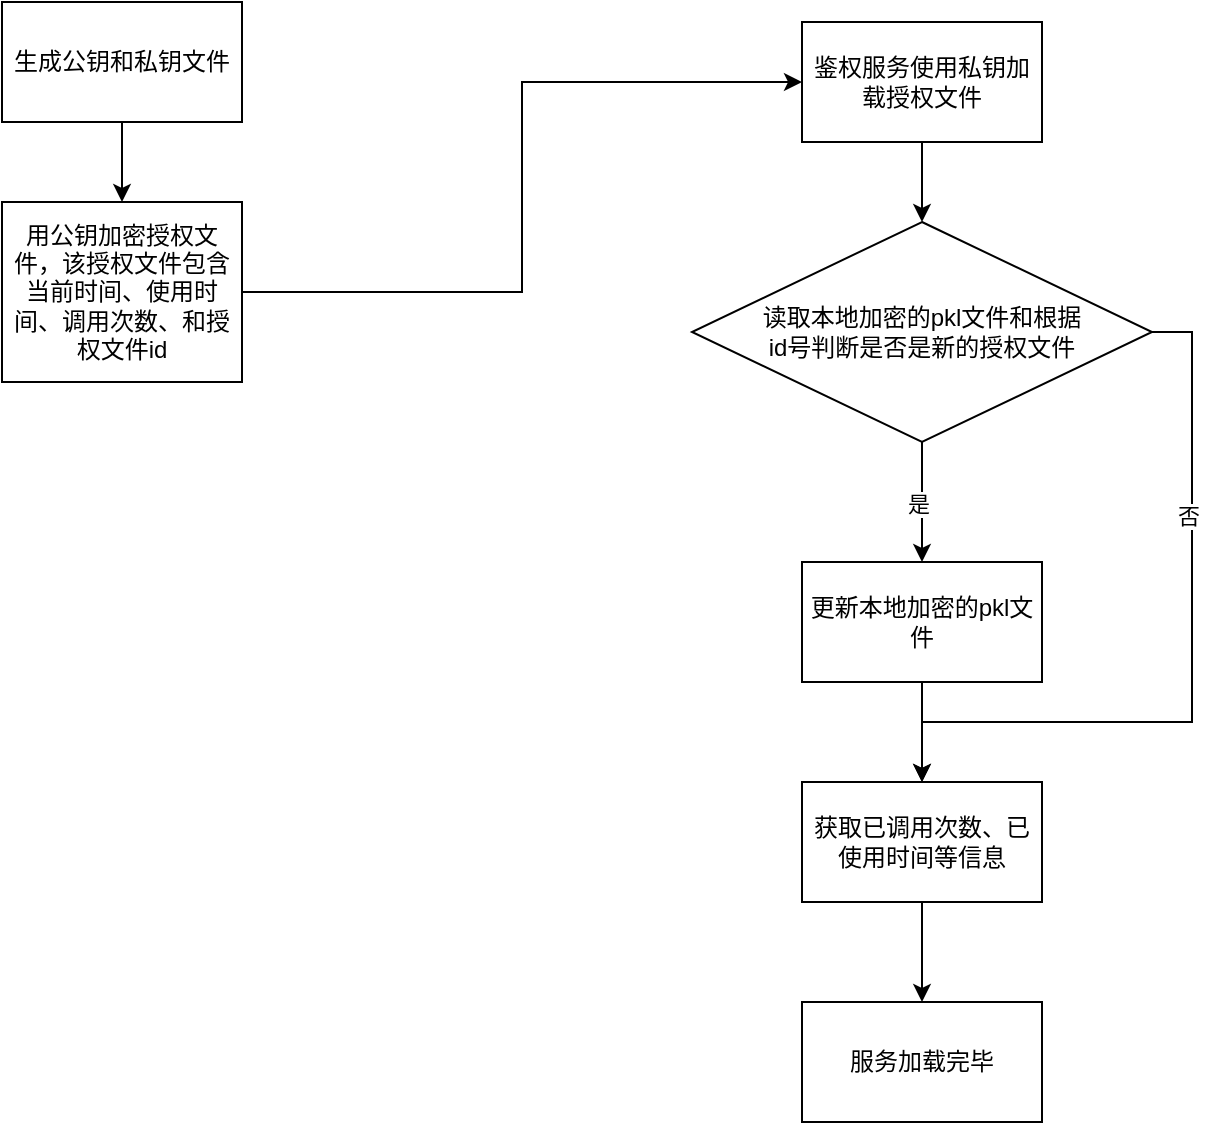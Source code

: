 <mxfile version="24.7.14">
  <diagram name="Page-1" id="jjtNCCXJwxjibi0O1gz5">
    <mxGraphModel dx="2000" dy="1163" grid="1" gridSize="10" guides="1" tooltips="1" connect="1" arrows="1" fold="1" page="1" pageScale="1" pageWidth="850" pageHeight="1100" math="0" shadow="0">
      <root>
        <mxCell id="0" />
        <mxCell id="1" parent="0" />
        <mxCell id="pU8MznzVKb6HY-WG7ddG-3" style="edgeStyle=orthogonalEdgeStyle;rounded=0;orthogonalLoop=1;jettySize=auto;html=1;exitX=0.5;exitY=1;exitDx=0;exitDy=0;entryX=0.5;entryY=0;entryDx=0;entryDy=0;" edge="1" parent="1" source="pU8MznzVKb6HY-WG7ddG-1" target="pU8MznzVKb6HY-WG7ddG-2">
          <mxGeometry relative="1" as="geometry" />
        </mxCell>
        <mxCell id="pU8MznzVKb6HY-WG7ddG-1" value="生成公钥和私钥文件" style="rounded=0;whiteSpace=wrap;html=1;" vertex="1" parent="1">
          <mxGeometry x="110" y="150" width="120" height="60" as="geometry" />
        </mxCell>
        <mxCell id="pU8MznzVKb6HY-WG7ddG-9" style="edgeStyle=orthogonalEdgeStyle;rounded=0;orthogonalLoop=1;jettySize=auto;html=1;exitX=1;exitY=0.5;exitDx=0;exitDy=0;entryX=0;entryY=0.5;entryDx=0;entryDy=0;" edge="1" parent="1" source="pU8MznzVKb6HY-WG7ddG-2" target="pU8MznzVKb6HY-WG7ddG-4">
          <mxGeometry relative="1" as="geometry" />
        </mxCell>
        <mxCell id="pU8MznzVKb6HY-WG7ddG-2" value="用公钥加密授权文件，该授权文件包含当前时间、使用时间、调用次数、和授权文件id" style="rounded=0;whiteSpace=wrap;html=1;" vertex="1" parent="1">
          <mxGeometry x="110" y="250" width="120" height="90" as="geometry" />
        </mxCell>
        <mxCell id="pU8MznzVKb6HY-WG7ddG-6" style="edgeStyle=orthogonalEdgeStyle;rounded=0;orthogonalLoop=1;jettySize=auto;html=1;exitX=0.5;exitY=1;exitDx=0;exitDy=0;entryX=0.5;entryY=0;entryDx=0;entryDy=0;" edge="1" parent="1" source="pU8MznzVKb6HY-WG7ddG-4">
          <mxGeometry relative="1" as="geometry">
            <mxPoint x="570" y="260" as="targetPoint" />
          </mxGeometry>
        </mxCell>
        <mxCell id="pU8MznzVKb6HY-WG7ddG-4" value="鉴权服务使用私钥加载授权文件" style="rounded=0;whiteSpace=wrap;html=1;" vertex="1" parent="1">
          <mxGeometry x="510" y="160" width="120" height="60" as="geometry" />
        </mxCell>
        <mxCell id="pU8MznzVKb6HY-WG7ddG-13" style="edgeStyle=orthogonalEdgeStyle;rounded=0;orthogonalLoop=1;jettySize=auto;html=1;exitX=0.5;exitY=1;exitDx=0;exitDy=0;" edge="1" parent="1" source="pU8MznzVKb6HY-WG7ddG-8" target="pU8MznzVKb6HY-WG7ddG-12">
          <mxGeometry relative="1" as="geometry" />
        </mxCell>
        <mxCell id="pU8MznzVKb6HY-WG7ddG-14" value="是" style="edgeLabel;html=1;align=center;verticalAlign=middle;resizable=0;points=[];" vertex="1" connectable="0" parent="pU8MznzVKb6HY-WG7ddG-13">
          <mxGeometry x="0.033" y="-2" relative="1" as="geometry">
            <mxPoint as="offset" />
          </mxGeometry>
        </mxCell>
        <mxCell id="pU8MznzVKb6HY-WG7ddG-18" style="edgeStyle=orthogonalEdgeStyle;rounded=0;orthogonalLoop=1;jettySize=auto;html=1;exitX=1;exitY=0.5;exitDx=0;exitDy=0;entryX=0.5;entryY=0;entryDx=0;entryDy=0;" edge="1" parent="1" source="pU8MznzVKb6HY-WG7ddG-8" target="pU8MznzVKb6HY-WG7ddG-17">
          <mxGeometry relative="1" as="geometry">
            <Array as="points">
              <mxPoint x="705" y="315" />
              <mxPoint x="705" y="510" />
              <mxPoint x="570" y="510" />
            </Array>
          </mxGeometry>
        </mxCell>
        <mxCell id="pU8MznzVKb6HY-WG7ddG-19" value="否" style="edgeLabel;html=1;align=center;verticalAlign=middle;resizable=0;points=[];" vertex="1" connectable="0" parent="pU8MznzVKb6HY-WG7ddG-18">
          <mxGeometry x="-0.41" y="-2" relative="1" as="geometry">
            <mxPoint as="offset" />
          </mxGeometry>
        </mxCell>
        <mxCell id="pU8MznzVKb6HY-WG7ddG-8" value="读取本地加密的pkl文件和根据&lt;div&gt;i&lt;span style=&quot;background-color: initial;&quot;&gt;d号判断是否是新的授权文件&lt;/span&gt;&lt;/div&gt;" style="rhombus;whiteSpace=wrap;html=1;" vertex="1" parent="1">
          <mxGeometry x="455" y="260" width="230" height="110" as="geometry" />
        </mxCell>
        <mxCell id="pU8MznzVKb6HY-WG7ddG-16" style="edgeStyle=orthogonalEdgeStyle;rounded=0;orthogonalLoop=1;jettySize=auto;html=1;exitX=0.5;exitY=1;exitDx=0;exitDy=0;" edge="1" parent="1" source="pU8MznzVKb6HY-WG7ddG-12">
          <mxGeometry relative="1" as="geometry">
            <mxPoint x="570" y="540" as="targetPoint" />
          </mxGeometry>
        </mxCell>
        <mxCell id="pU8MznzVKb6HY-WG7ddG-12" value="更新本地加密的pkl文件" style="rounded=0;whiteSpace=wrap;html=1;" vertex="1" parent="1">
          <mxGeometry x="510" y="430" width="120" height="60" as="geometry" />
        </mxCell>
        <mxCell id="pU8MznzVKb6HY-WG7ddG-20" style="edgeStyle=orthogonalEdgeStyle;rounded=0;orthogonalLoop=1;jettySize=auto;html=1;exitX=0.5;exitY=1;exitDx=0;exitDy=0;" edge="1" parent="1" source="pU8MznzVKb6HY-WG7ddG-17">
          <mxGeometry relative="1" as="geometry">
            <mxPoint x="570" y="650" as="targetPoint" />
          </mxGeometry>
        </mxCell>
        <mxCell id="pU8MznzVKb6HY-WG7ddG-17" value="获取已调用次数、已使用时间等信息" style="rounded=0;whiteSpace=wrap;html=1;" vertex="1" parent="1">
          <mxGeometry x="510" y="540" width="120" height="60" as="geometry" />
        </mxCell>
        <mxCell id="pU8MznzVKb6HY-WG7ddG-21" value="服务加载完毕" style="rounded=0;whiteSpace=wrap;html=1;" vertex="1" parent="1">
          <mxGeometry x="510" y="650" width="120" height="60" as="geometry" />
        </mxCell>
      </root>
    </mxGraphModel>
  </diagram>
</mxfile>
